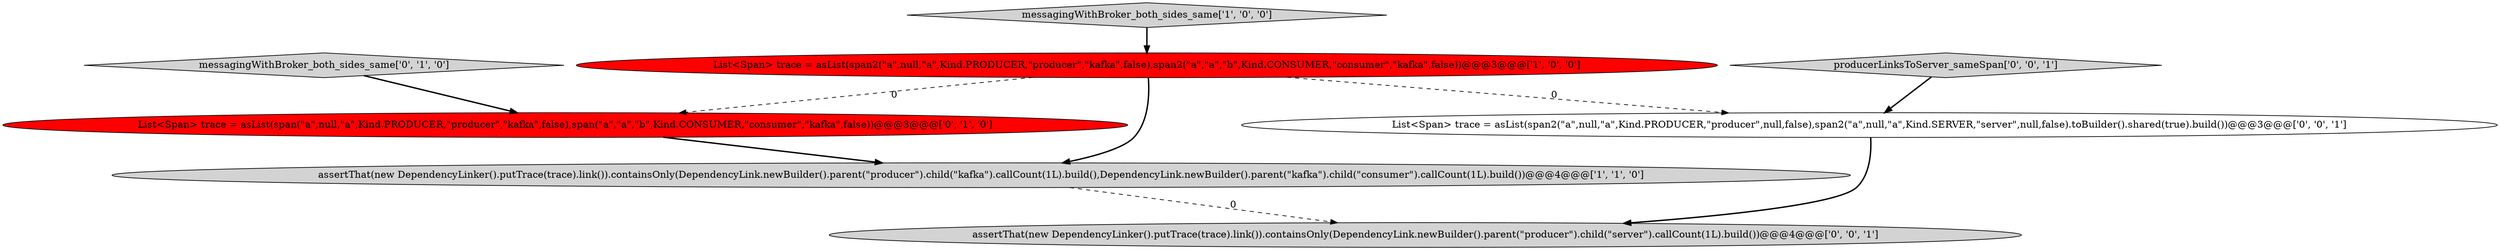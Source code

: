 digraph {
2 [style = filled, label = "messagingWithBroker_both_sides_same['1', '0', '0']", fillcolor = lightgray, shape = diamond image = "AAA0AAABBB1BBB"];
4 [style = filled, label = "messagingWithBroker_both_sides_same['0', '1', '0']", fillcolor = lightgray, shape = diamond image = "AAA0AAABBB2BBB"];
0 [style = filled, label = "assertThat(new DependencyLinker().putTrace(trace).link()).containsOnly(DependencyLink.newBuilder().parent(\"producer\").child(\"kafka\").callCount(1L).build(),DependencyLink.newBuilder().parent(\"kafka\").child(\"consumer\").callCount(1L).build())@@@4@@@['1', '1', '0']", fillcolor = lightgray, shape = ellipse image = "AAA0AAABBB1BBB"];
7 [style = filled, label = "producerLinksToServer_sameSpan['0', '0', '1']", fillcolor = lightgray, shape = diamond image = "AAA0AAABBB3BBB"];
3 [style = filled, label = "List<Span> trace = asList(span(\"a\",null,\"a\",Kind.PRODUCER,\"producer\",\"kafka\",false),span(\"a\",\"a\",\"b\",Kind.CONSUMER,\"consumer\",\"kafka\",false))@@@3@@@['0', '1', '0']", fillcolor = red, shape = ellipse image = "AAA1AAABBB2BBB"];
1 [style = filled, label = "List<Span> trace = asList(span2(\"a\",null,\"a\",Kind.PRODUCER,\"producer\",\"kafka\",false),span2(\"a\",\"a\",\"b\",Kind.CONSUMER,\"consumer\",\"kafka\",false))@@@3@@@['1', '0', '0']", fillcolor = red, shape = ellipse image = "AAA1AAABBB1BBB"];
6 [style = filled, label = "List<Span> trace = asList(span2(\"a\",null,\"a\",Kind.PRODUCER,\"producer\",null,false),span2(\"a\",null,\"a\",Kind.SERVER,\"server\",null,false).toBuilder().shared(true).build())@@@3@@@['0', '0', '1']", fillcolor = white, shape = ellipse image = "AAA0AAABBB3BBB"];
5 [style = filled, label = "assertThat(new DependencyLinker().putTrace(trace).link()).containsOnly(DependencyLink.newBuilder().parent(\"producer\").child(\"server\").callCount(1L).build())@@@4@@@['0', '0', '1']", fillcolor = lightgray, shape = ellipse image = "AAA0AAABBB3BBB"];
4->3 [style = bold, label=""];
6->5 [style = bold, label=""];
1->0 [style = bold, label=""];
1->3 [style = dashed, label="0"];
0->5 [style = dashed, label="0"];
1->6 [style = dashed, label="0"];
2->1 [style = bold, label=""];
3->0 [style = bold, label=""];
7->6 [style = bold, label=""];
}

